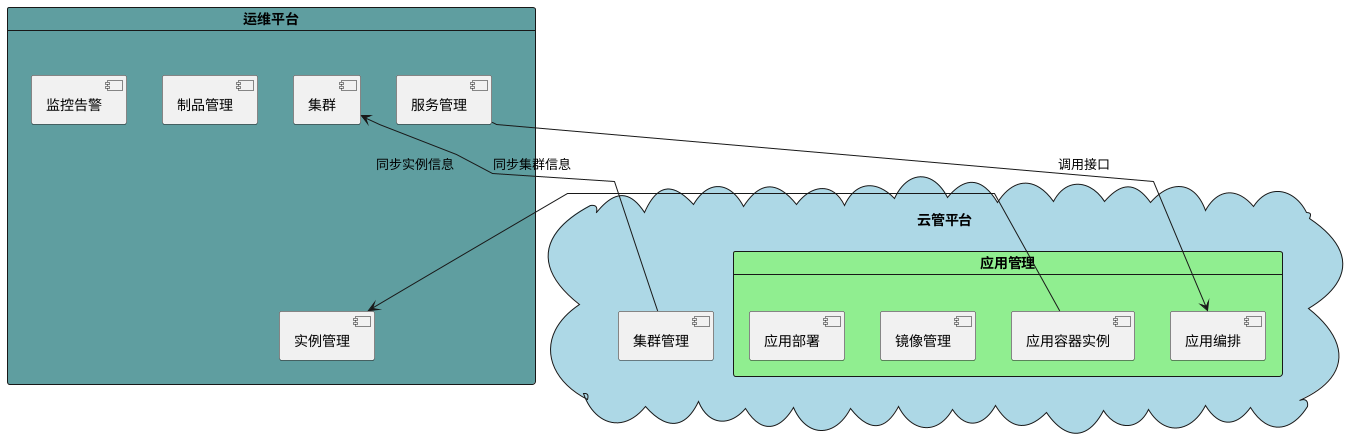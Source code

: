 @startuml

skinparam linetype polyline

card 运维平台 #CadetBlue{
    [集群]
    [制品管理]
    [服务管理]
    [实例管理]
    [监控告警]
}

集群 -[hidden]down-> 实例管理

cloud 云管平台 #LightBlue {
    [集群管理]
    card 应用管理 #LightGreen {
        [镜像管理]
        [应用编排]
        [应用部署]
        [应用容器实例]
    }
}

运维平台 -[hidden]right-> 云管平台

集群管理 -left-> 集群: 同步集群信息
服务管理 -right-> 应用编排: 调用接口
应用容器实例 -left-> 实例管理: 同步实例信息
@enduml